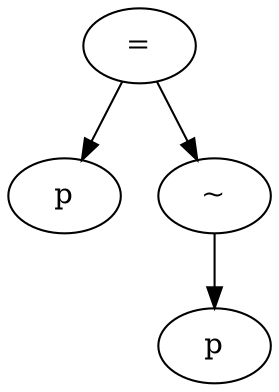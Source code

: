 digraph {
	2588346529552 [label=<=>]
	2588346462480 [label=p]
	2588346529552 -> 2588346462480
	2588346523216 [label="~"]
	2588346529552 -> 2588346523216
	2588346524048 [label=p]
	2588346523216 -> 2588346524048
}
